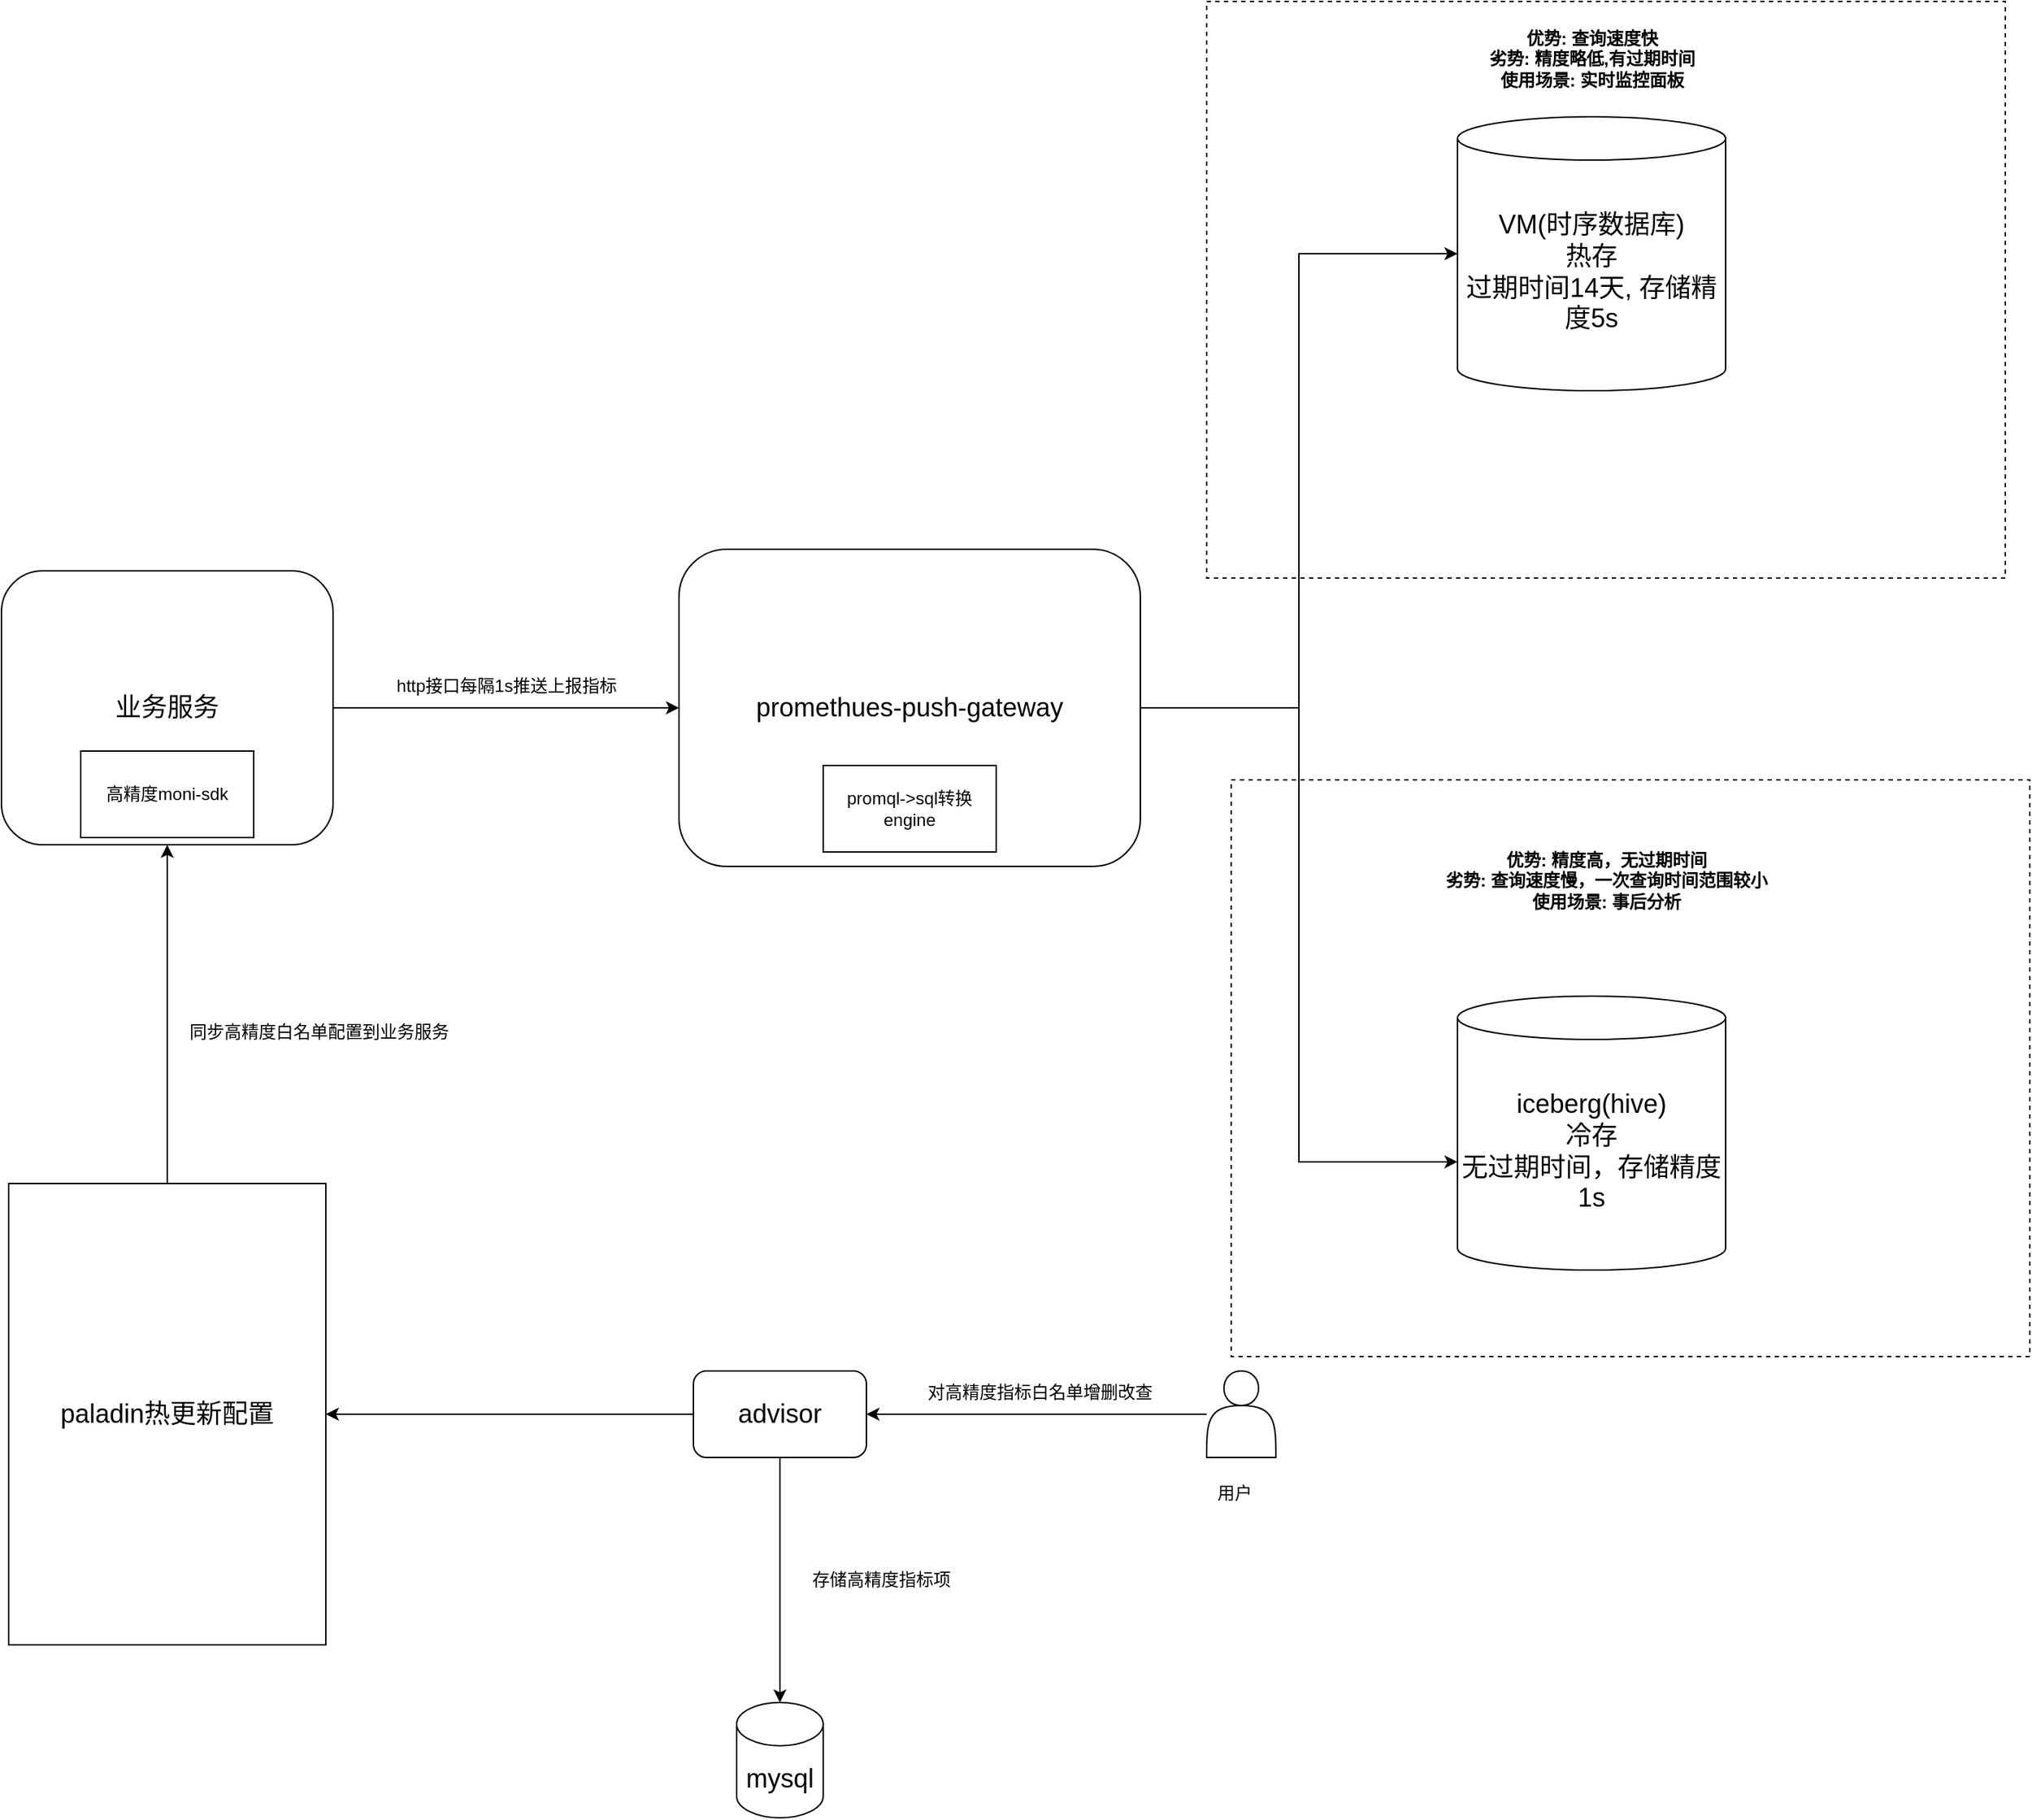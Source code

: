 <mxfile version="24.8.9">
  <diagram name="第 1 页" id="XYfVsaNWhzzIXTjYV7rB">
    <mxGraphModel dx="2069" dy="1954" grid="1" gridSize="10" guides="1" tooltips="1" connect="1" arrows="1" fold="1" page="1" pageScale="1" pageWidth="827" pageHeight="1169" math="0" shadow="0">
      <root>
        <mxCell id="0" />
        <mxCell id="1" parent="0" />
        <mxCell id="ChycFKvgrw0sLsXbqGhP-38" value="" style="rounded=0;whiteSpace=wrap;html=1;dashed=1;" vertex="1" parent="1">
          <mxGeometry x="273" y="300" width="554" height="400" as="geometry" />
        </mxCell>
        <mxCell id="ChycFKvgrw0sLsXbqGhP-37" value="" style="rounded=0;whiteSpace=wrap;html=1;dashed=1;" vertex="1" parent="1">
          <mxGeometry x="256" y="-240" width="554" height="400" as="geometry" />
        </mxCell>
        <mxCell id="ChycFKvgrw0sLsXbqGhP-10" style="edgeStyle=orthogonalEdgeStyle;rounded=0;orthogonalLoop=1;jettySize=auto;html=1;exitX=1;exitY=0.5;exitDx=0;exitDy=0;entryX=0;entryY=0.5;entryDx=0;entryDy=0;" edge="1" parent="1" source="ChycFKvgrw0sLsXbqGhP-1" target="ChycFKvgrw0sLsXbqGhP-3">
          <mxGeometry relative="1" as="geometry" />
        </mxCell>
        <mxCell id="ChycFKvgrw0sLsXbqGhP-1" value="&lt;font style=&quot;font-size: 18px;&quot;&gt;业务服务&lt;/font&gt;" style="rounded=1;whiteSpace=wrap;html=1;" vertex="1" parent="1">
          <mxGeometry x="-580" y="155" width="230" height="190" as="geometry" />
        </mxCell>
        <mxCell id="ChycFKvgrw0sLsXbqGhP-3" value="&lt;span style=&quot;font-size: 18px;&quot;&gt;promethues-push-gateway&lt;/span&gt;" style="rounded=1;whiteSpace=wrap;html=1;" vertex="1" parent="1">
          <mxGeometry x="-110" y="140" width="320" height="220" as="geometry" />
        </mxCell>
        <mxCell id="ChycFKvgrw0sLsXbqGhP-5" value="&lt;font style=&quot;font-size: 18px;&quot;&gt;VM(时序数据库)&lt;br&gt;热存&lt;br&gt;过期时间14天, 存储精度5s&lt;/font&gt;" style="shape=cylinder3;whiteSpace=wrap;html=1;boundedLbl=1;backgroundOutline=1;size=15;" vertex="1" parent="1">
          <mxGeometry x="430" y="-160" width="186" height="190" as="geometry" />
        </mxCell>
        <mxCell id="ChycFKvgrw0sLsXbqGhP-6" value="&lt;font style=&quot;font-size: 18px;&quot;&gt;iceberg(hive)&lt;br&gt;冷存&lt;/font&gt;&lt;div&gt;&lt;span style=&quot;font-size: 18px;&quot;&gt;无过期时间，存储精度1s&lt;/span&gt;&lt;/div&gt;" style="shape=cylinder3;whiteSpace=wrap;html=1;boundedLbl=1;backgroundOutline=1;size=15;" vertex="1" parent="1">
          <mxGeometry x="430" y="450" width="186" height="190" as="geometry" />
        </mxCell>
        <mxCell id="ChycFKvgrw0sLsXbqGhP-8" style="edgeStyle=orthogonalEdgeStyle;rounded=0;orthogonalLoop=1;jettySize=auto;html=1;entryX=0;entryY=0.605;entryDx=0;entryDy=0;entryPerimeter=0;" edge="1" parent="1" source="ChycFKvgrw0sLsXbqGhP-3" target="ChycFKvgrw0sLsXbqGhP-6">
          <mxGeometry relative="1" as="geometry" />
        </mxCell>
        <mxCell id="ChycFKvgrw0sLsXbqGhP-9" style="edgeStyle=orthogonalEdgeStyle;rounded=0;orthogonalLoop=1;jettySize=auto;html=1;exitX=1;exitY=0.5;exitDx=0;exitDy=0;entryX=0;entryY=0.5;entryDx=0;entryDy=0;entryPerimeter=0;" edge="1" parent="1" source="ChycFKvgrw0sLsXbqGhP-3" target="ChycFKvgrw0sLsXbqGhP-5">
          <mxGeometry relative="1" as="geometry" />
        </mxCell>
        <mxCell id="ChycFKvgrw0sLsXbqGhP-11" value="promql-&amp;gt;sql转换engine" style="rounded=0;whiteSpace=wrap;html=1;" vertex="1" parent="1">
          <mxGeometry x="-10" y="290" width="120" height="60" as="geometry" />
        </mxCell>
        <mxCell id="ChycFKvgrw0sLsXbqGhP-14" value="高精度moni-sdk" style="rounded=0;whiteSpace=wrap;html=1;" vertex="1" parent="1">
          <mxGeometry x="-525" y="280" width="120" height="60" as="geometry" />
        </mxCell>
        <mxCell id="ChycFKvgrw0sLsXbqGhP-21" style="edgeStyle=orthogonalEdgeStyle;rounded=0;orthogonalLoop=1;jettySize=auto;html=1;exitX=0;exitY=0.5;exitDx=0;exitDy=0;entryX=1;entryY=0.5;entryDx=0;entryDy=0;" edge="1" parent="1" source="ChycFKvgrw0sLsXbqGhP-16" target="ChycFKvgrw0sLsXbqGhP-17">
          <mxGeometry relative="1" as="geometry" />
        </mxCell>
        <mxCell id="ChycFKvgrw0sLsXbqGhP-35" style="edgeStyle=orthogonalEdgeStyle;rounded=0;orthogonalLoop=1;jettySize=auto;html=1;" edge="1" parent="1" source="ChycFKvgrw0sLsXbqGhP-16" target="ChycFKvgrw0sLsXbqGhP-34">
          <mxGeometry relative="1" as="geometry" />
        </mxCell>
        <mxCell id="ChycFKvgrw0sLsXbqGhP-16" value="&lt;font style=&quot;font-size: 18px;&quot;&gt;advisor&lt;/font&gt;" style="rounded=1;whiteSpace=wrap;html=1;" vertex="1" parent="1">
          <mxGeometry x="-100" y="710" width="120" height="60" as="geometry" />
        </mxCell>
        <mxCell id="ChycFKvgrw0sLsXbqGhP-22" style="edgeStyle=orthogonalEdgeStyle;rounded=0;orthogonalLoop=1;jettySize=auto;html=1;exitX=0.5;exitY=0;exitDx=0;exitDy=0;entryX=0.5;entryY=1;entryDx=0;entryDy=0;" edge="1" parent="1" source="ChycFKvgrw0sLsXbqGhP-17" target="ChycFKvgrw0sLsXbqGhP-1">
          <mxGeometry relative="1" as="geometry" />
        </mxCell>
        <mxCell id="ChycFKvgrw0sLsXbqGhP-17" value="&lt;font style=&quot;font-size: 18px;&quot;&gt;paladin热更新配置&lt;/font&gt;" style="rounded=0;whiteSpace=wrap;html=1;" vertex="1" parent="1">
          <mxGeometry x="-575" y="580" width="220" height="320" as="geometry" />
        </mxCell>
        <mxCell id="ChycFKvgrw0sLsXbqGhP-18" value="http接口每隔1s推送上报指标" style="text;html=1;align=center;verticalAlign=middle;resizable=0;points=[];autosize=1;strokeColor=none;fillColor=none;" vertex="1" parent="1">
          <mxGeometry x="-320" y="220" width="180" height="30" as="geometry" />
        </mxCell>
        <mxCell id="ChycFKvgrw0sLsXbqGhP-26" value="同步高精度白名单配置到业务服务" style="text;html=1;align=center;verticalAlign=middle;resizable=0;points=[];autosize=1;strokeColor=none;fillColor=none;" vertex="1" parent="1">
          <mxGeometry x="-460" y="460" width="200" height="30" as="geometry" />
        </mxCell>
        <mxCell id="ChycFKvgrw0sLsXbqGhP-29" value="" style="group" vertex="1" connectable="0" parent="1">
          <mxGeometry x="250" y="710" width="60" height="100" as="geometry" />
        </mxCell>
        <mxCell id="ChycFKvgrw0sLsXbqGhP-27" value="" style="shape=actor;whiteSpace=wrap;html=1;" vertex="1" parent="ChycFKvgrw0sLsXbqGhP-29">
          <mxGeometry x="6" width="48" height="60" as="geometry" />
        </mxCell>
        <mxCell id="ChycFKvgrw0sLsXbqGhP-28" value="用户" style="text;html=1;align=center;verticalAlign=middle;resizable=0;points=[];autosize=1;strokeColor=none;fillColor=none;" vertex="1" parent="ChycFKvgrw0sLsXbqGhP-29">
          <mxGeometry y="70" width="50" height="30" as="geometry" />
        </mxCell>
        <mxCell id="ChycFKvgrw0sLsXbqGhP-31" style="edgeStyle=orthogonalEdgeStyle;rounded=0;orthogonalLoop=1;jettySize=auto;html=1;" edge="1" parent="1" source="ChycFKvgrw0sLsXbqGhP-27" target="ChycFKvgrw0sLsXbqGhP-16">
          <mxGeometry relative="1" as="geometry" />
        </mxCell>
        <mxCell id="ChycFKvgrw0sLsXbqGhP-33" value="对高精度指标白名单增删改查" style="text;html=1;align=center;verticalAlign=middle;resizable=0;points=[];autosize=1;strokeColor=none;fillColor=none;" vertex="1" parent="1">
          <mxGeometry x="50" y="710" width="180" height="30" as="geometry" />
        </mxCell>
        <mxCell id="ChycFKvgrw0sLsXbqGhP-34" value="&lt;font style=&quot;font-size: 18px;&quot;&gt;mysql&lt;/font&gt;" style="shape=cylinder3;whiteSpace=wrap;html=1;boundedLbl=1;backgroundOutline=1;size=15;" vertex="1" parent="1">
          <mxGeometry x="-70" y="940" width="60" height="80" as="geometry" />
        </mxCell>
        <mxCell id="ChycFKvgrw0sLsXbqGhP-36" value="存储高精度指标项" style="text;html=1;align=center;verticalAlign=middle;resizable=0;points=[];autosize=1;strokeColor=none;fillColor=none;" vertex="1" parent="1">
          <mxGeometry x="-30" y="840" width="120" height="30" as="geometry" />
        </mxCell>
        <mxCell id="ChycFKvgrw0sLsXbqGhP-39" value="&lt;font style=&quot;font-size: 12px;&quot;&gt;&lt;b&gt;优势: 查询速度快&lt;/b&gt;&lt;/font&gt;&lt;div&gt;&lt;font style=&quot;font-size: 12px;&quot;&gt;&lt;b&gt;劣势: 精度略低,有过期时间&lt;br&gt;&lt;/b&gt;&lt;/font&gt;&lt;div&gt;&lt;font style=&quot;font-size: 12px;&quot;&gt;&lt;b&gt;使用场景: 实时监控面板&lt;/b&gt;&lt;/font&gt;&lt;/div&gt;&lt;/div&gt;" style="text;html=1;align=center;verticalAlign=middle;resizable=0;points=[];autosize=1;strokeColor=none;fillColor=none;" vertex="1" parent="1">
          <mxGeometry x="438" y="-230" width="170" height="60" as="geometry" />
        </mxCell>
        <mxCell id="ChycFKvgrw0sLsXbqGhP-42" value="&lt;font style=&quot;font-size: 12px;&quot;&gt;&lt;b&gt;优势: 精度高，无过期时间&lt;/b&gt;&lt;/font&gt;&lt;div&gt;&lt;font style=&quot;font-size: 12px;&quot;&gt;&lt;b&gt;劣势: 查询速度慢，一次查询时间范围较小&lt;br&gt;&lt;/b&gt;&lt;/font&gt;&lt;div&gt;&lt;font style=&quot;font-size: 12px;&quot;&gt;&lt;b&gt;使用场景: 事后分析&lt;/b&gt;&lt;/font&gt;&lt;/div&gt;&lt;/div&gt;" style="text;html=1;align=center;verticalAlign=middle;resizable=0;points=[];autosize=1;strokeColor=none;fillColor=none;" vertex="1" parent="1">
          <mxGeometry x="408" y="340" width="250" height="60" as="geometry" />
        </mxCell>
      </root>
    </mxGraphModel>
  </diagram>
</mxfile>
